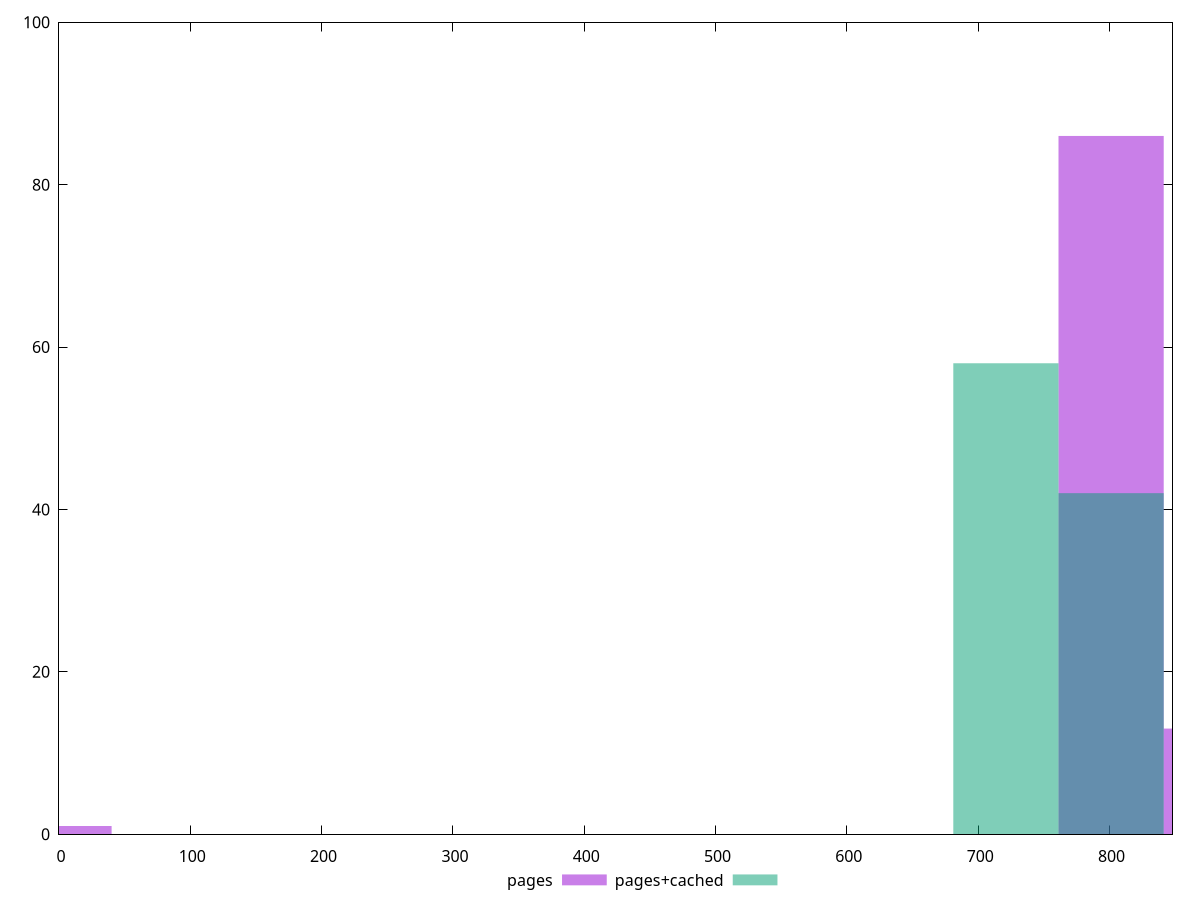 reset

$pages <<EOF
881.3763694686546 13
801.2512449715042 86
0 1
EOF

$pagesCached <<EOF
801.2512449715042 42
721.1261204743538 58
EOF

set key outside below
set boxwidth 80.12512449715042
set xrange [0:848]
set yrange [0:100]
set trange [0:100]
set style fill transparent solid 0.5 noborder
set terminal svg size 640, 500 enhanced background rgb 'white'
set output "report_00018_2021-02-10T15-25-16.877Z/uses-rel-preload/comparison/histogram/0_vs_1.svg"

plot $pages title "pages" with boxes, \
     $pagesCached title "pages+cached" with boxes

reset
